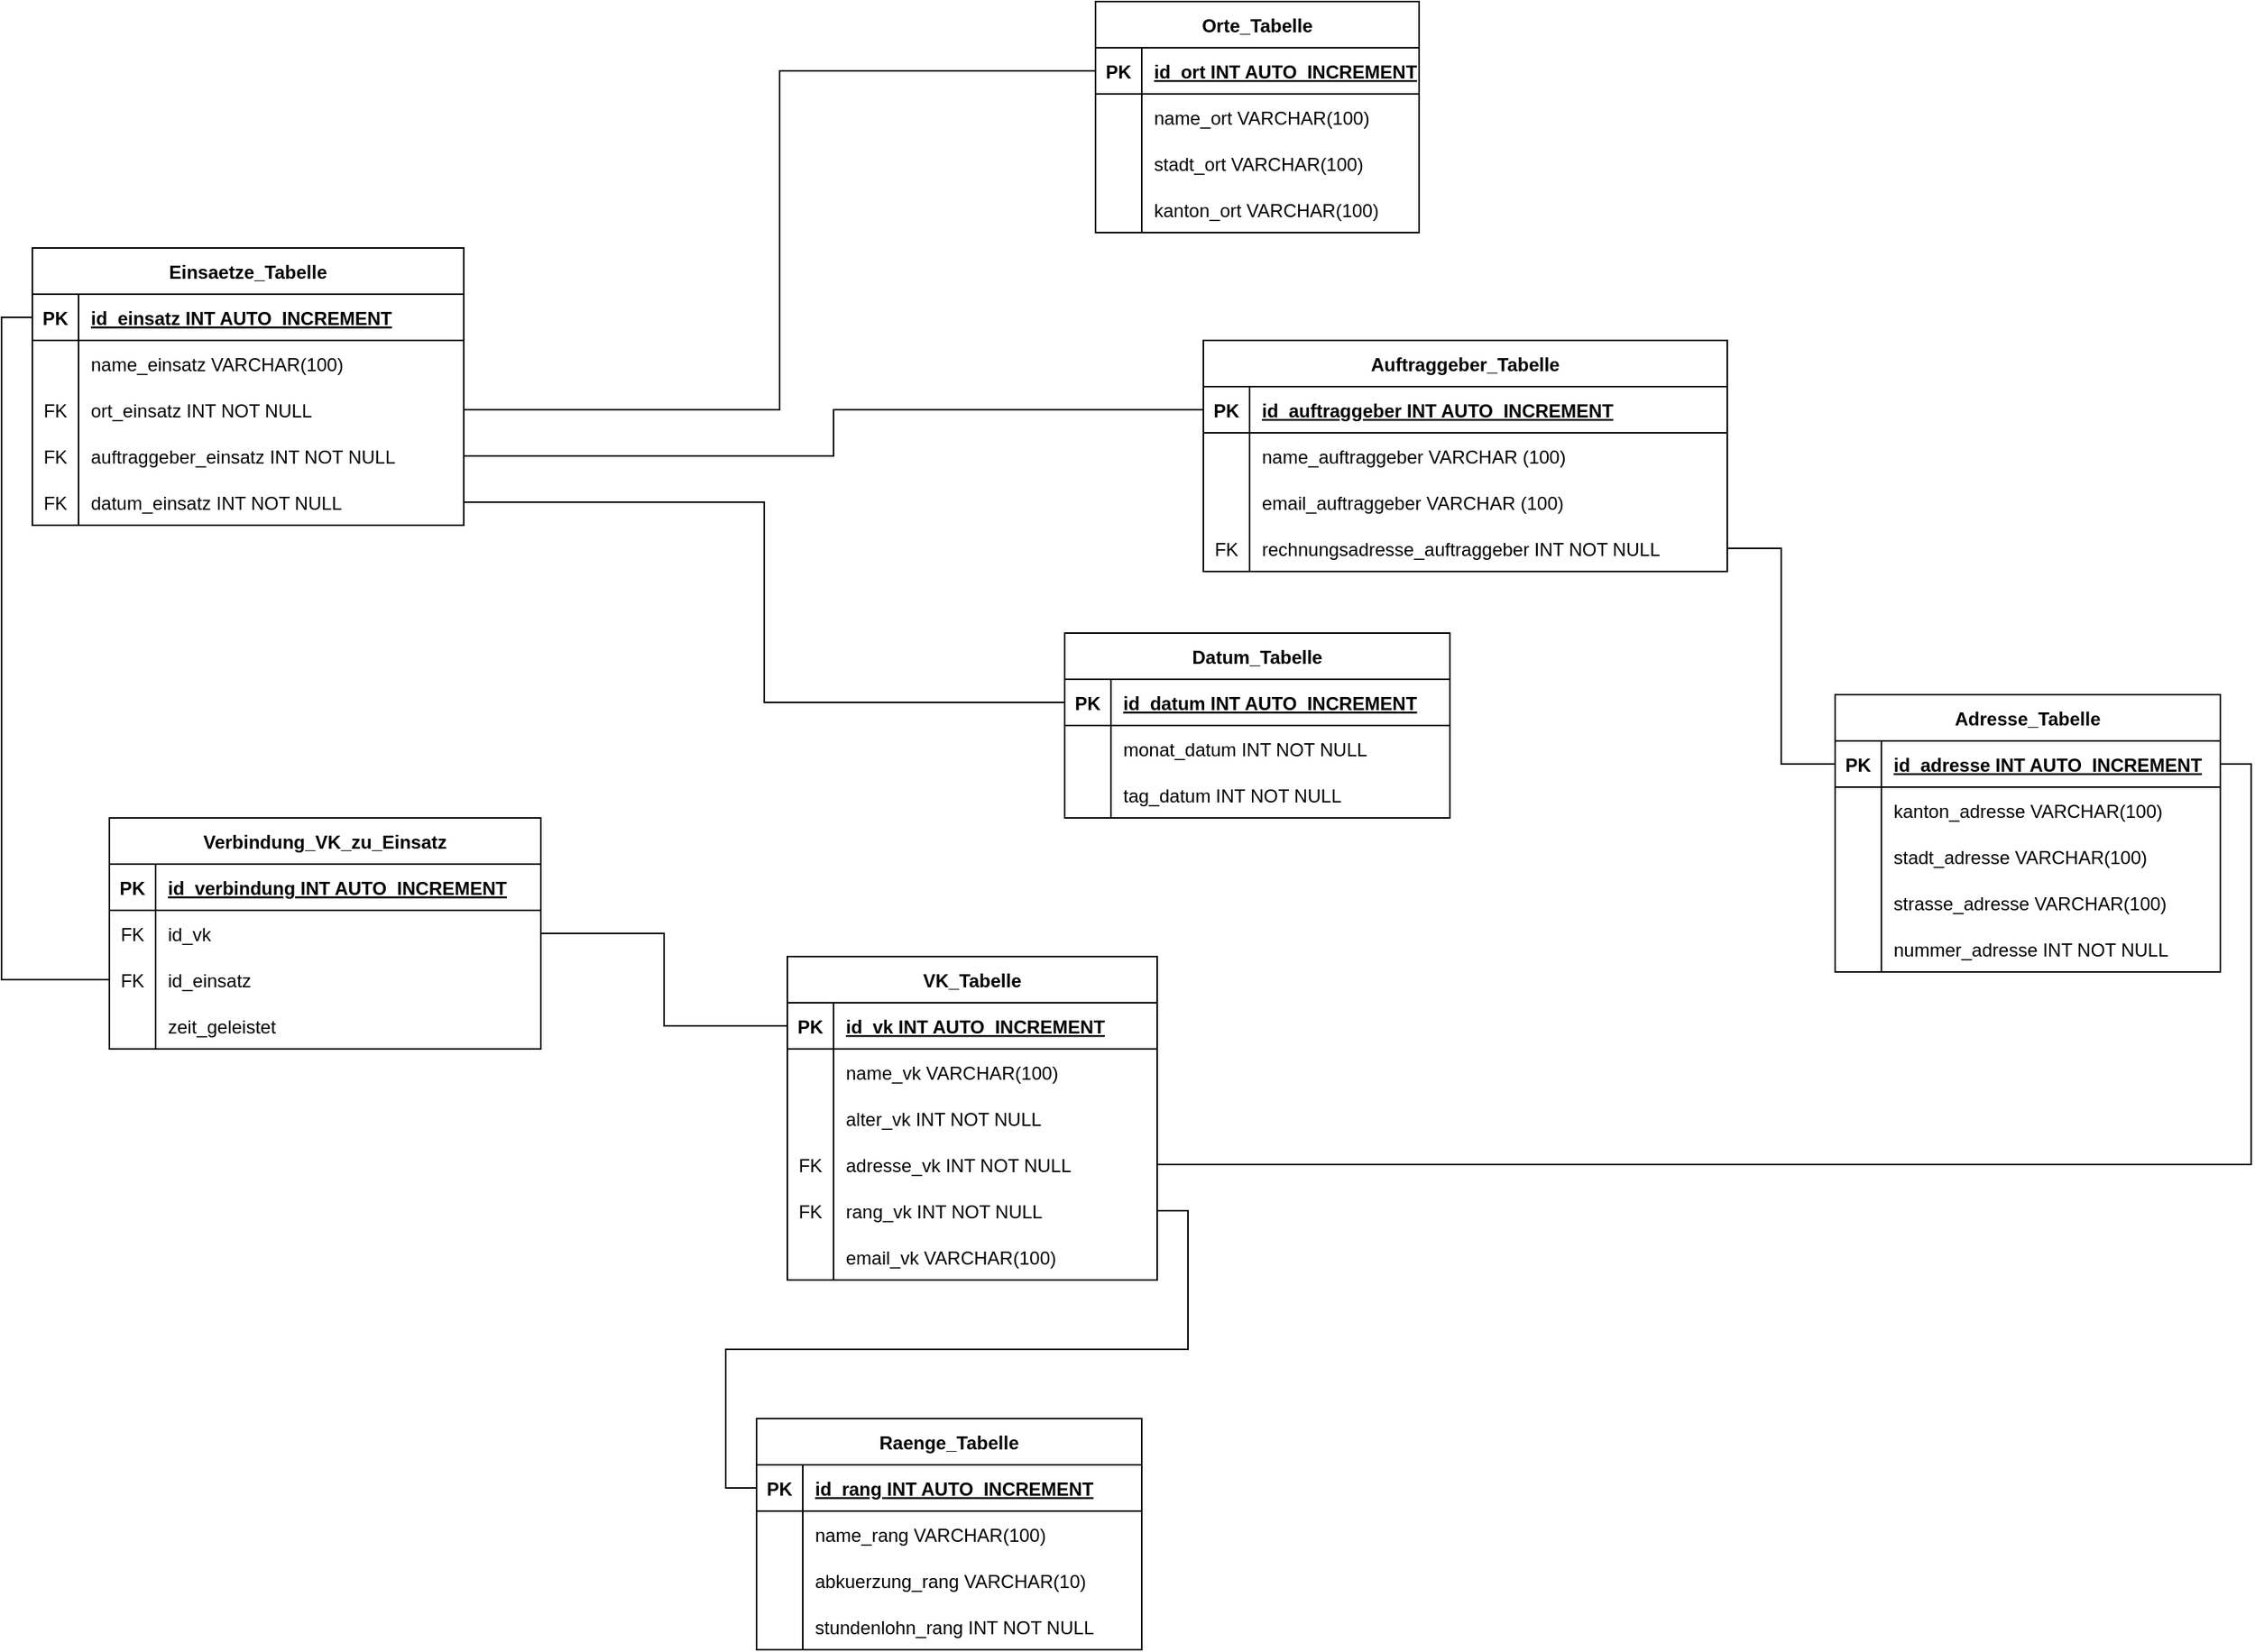 <mxfile version="20.6.0" type="device"><diagram id="R2lEEEUBdFMjLlhIrx00" name="Page-1"><mxGraphModel dx="2062" dy="1154" grid="1" gridSize="10" guides="1" tooltips="1" connect="1" arrows="1" fold="1" page="1" pageScale="1" pageWidth="4681" pageHeight="3300" math="0" shadow="0" extFonts="Permanent Marker^https://fonts.googleapis.com/css?family=Permanent+Marker"><root><mxCell id="0"/><mxCell id="1" parent="0"/><mxCell id="id23W13B1p6ugP3tSp5j-1" value="Einsaetze_Tabelle" style="shape=table;startSize=30;container=1;collapsible=1;childLayout=tableLayout;fixedRows=1;rowLines=0;fontStyle=1;align=center;resizeLast=1;" parent="1" vertex="1"><mxGeometry x="140" y="570" width="280" height="180" as="geometry"/></mxCell><mxCell id="id23W13B1p6ugP3tSp5j-2" value="" style="shape=tableRow;horizontal=0;startSize=0;swimlaneHead=0;swimlaneBody=0;fillColor=none;collapsible=0;dropTarget=0;points=[[0,0.5],[1,0.5]];portConstraint=eastwest;top=0;left=0;right=0;bottom=1;" parent="id23W13B1p6ugP3tSp5j-1" vertex="1"><mxGeometry y="30" width="280" height="30" as="geometry"/></mxCell><mxCell id="id23W13B1p6ugP3tSp5j-3" value="PK" style="shape=partialRectangle;connectable=0;fillColor=none;top=0;left=0;bottom=0;right=0;fontStyle=1;overflow=hidden;" parent="id23W13B1p6ugP3tSp5j-2" vertex="1"><mxGeometry width="30" height="30" as="geometry"><mxRectangle width="30" height="30" as="alternateBounds"/></mxGeometry></mxCell><mxCell id="id23W13B1p6ugP3tSp5j-4" value="id_einsatz INT AUTO_INCREMENT" style="shape=partialRectangle;connectable=0;fillColor=none;top=0;left=0;bottom=0;right=0;align=left;spacingLeft=6;fontStyle=5;overflow=hidden;" parent="id23W13B1p6ugP3tSp5j-2" vertex="1"><mxGeometry x="30" width="250" height="30" as="geometry"><mxRectangle width="250" height="30" as="alternateBounds"/></mxGeometry></mxCell><mxCell id="id23W13B1p6ugP3tSp5j-5" value="" style="shape=tableRow;horizontal=0;startSize=0;swimlaneHead=0;swimlaneBody=0;fillColor=none;collapsible=0;dropTarget=0;points=[[0,0.5],[1,0.5]];portConstraint=eastwest;top=0;left=0;right=0;bottom=0;" parent="id23W13B1p6ugP3tSp5j-1" vertex="1"><mxGeometry y="60" width="280" height="30" as="geometry"/></mxCell><mxCell id="id23W13B1p6ugP3tSp5j-6" value="" style="shape=partialRectangle;connectable=0;fillColor=none;top=0;left=0;bottom=0;right=0;editable=1;overflow=hidden;" parent="id23W13B1p6ugP3tSp5j-5" vertex="1"><mxGeometry width="30" height="30" as="geometry"><mxRectangle width="30" height="30" as="alternateBounds"/></mxGeometry></mxCell><mxCell id="id23W13B1p6ugP3tSp5j-7" value="name_einsatz VARCHAR(100)" style="shape=partialRectangle;connectable=0;fillColor=none;top=0;left=0;bottom=0;right=0;align=left;spacingLeft=6;overflow=hidden;" parent="id23W13B1p6ugP3tSp5j-5" vertex="1"><mxGeometry x="30" width="250" height="30" as="geometry"><mxRectangle width="250" height="30" as="alternateBounds"/></mxGeometry></mxCell><mxCell id="id23W13B1p6ugP3tSp5j-8" value="" style="shape=tableRow;horizontal=0;startSize=0;swimlaneHead=0;swimlaneBody=0;fillColor=none;collapsible=0;dropTarget=0;points=[[0,0.5],[1,0.5]];portConstraint=eastwest;top=0;left=0;right=0;bottom=0;" parent="id23W13B1p6ugP3tSp5j-1" vertex="1"><mxGeometry y="90" width="280" height="30" as="geometry"/></mxCell><mxCell id="id23W13B1p6ugP3tSp5j-9" value="FK" style="shape=partialRectangle;connectable=0;fillColor=none;top=0;left=0;bottom=0;right=0;editable=1;overflow=hidden;" parent="id23W13B1p6ugP3tSp5j-8" vertex="1"><mxGeometry width="30" height="30" as="geometry"><mxRectangle width="30" height="30" as="alternateBounds"/></mxGeometry></mxCell><mxCell id="id23W13B1p6ugP3tSp5j-10" value="ort_einsatz INT NOT NULL" style="shape=partialRectangle;connectable=0;fillColor=none;top=0;left=0;bottom=0;right=0;align=left;spacingLeft=6;overflow=hidden;" parent="id23W13B1p6ugP3tSp5j-8" vertex="1"><mxGeometry x="30" width="250" height="30" as="geometry"><mxRectangle width="250" height="30" as="alternateBounds"/></mxGeometry></mxCell><mxCell id="id23W13B1p6ugP3tSp5j-11" value="" style="shape=tableRow;horizontal=0;startSize=0;swimlaneHead=0;swimlaneBody=0;fillColor=none;collapsible=0;dropTarget=0;points=[[0,0.5],[1,0.5]];portConstraint=eastwest;top=0;left=0;right=0;bottom=0;" parent="id23W13B1p6ugP3tSp5j-1" vertex="1"><mxGeometry y="120" width="280" height="30" as="geometry"/></mxCell><mxCell id="id23W13B1p6ugP3tSp5j-12" value="FK" style="shape=partialRectangle;connectable=0;fillColor=none;top=0;left=0;bottom=0;right=0;editable=1;overflow=hidden;" parent="id23W13B1p6ugP3tSp5j-11" vertex="1"><mxGeometry width="30" height="30" as="geometry"><mxRectangle width="30" height="30" as="alternateBounds"/></mxGeometry></mxCell><mxCell id="id23W13B1p6ugP3tSp5j-13" value="auftraggeber_einsatz INT NOT NULL" style="shape=partialRectangle;connectable=0;fillColor=none;top=0;left=0;bottom=0;right=0;align=left;spacingLeft=6;overflow=hidden;" parent="id23W13B1p6ugP3tSp5j-11" vertex="1"><mxGeometry x="30" width="250" height="30" as="geometry"><mxRectangle width="250" height="30" as="alternateBounds"/></mxGeometry></mxCell><mxCell id="id23W13B1p6ugP3tSp5j-30" value="" style="shape=tableRow;horizontal=0;startSize=0;swimlaneHead=0;swimlaneBody=0;fillColor=none;collapsible=0;dropTarget=0;points=[[0,0.5],[1,0.5]];portConstraint=eastwest;top=0;left=0;right=0;bottom=0;" parent="id23W13B1p6ugP3tSp5j-1" vertex="1"><mxGeometry y="150" width="280" height="30" as="geometry"/></mxCell><mxCell id="id23W13B1p6ugP3tSp5j-31" value="FK" style="shape=partialRectangle;connectable=0;fillColor=none;top=0;left=0;bottom=0;right=0;editable=1;overflow=hidden;" parent="id23W13B1p6ugP3tSp5j-30" vertex="1"><mxGeometry width="30" height="30" as="geometry"><mxRectangle width="30" height="30" as="alternateBounds"/></mxGeometry></mxCell><mxCell id="id23W13B1p6ugP3tSp5j-32" value="datum_einsatz INT NOT NULL" style="shape=partialRectangle;connectable=0;fillColor=none;top=0;left=0;bottom=0;right=0;align=left;spacingLeft=6;overflow=hidden;" parent="id23W13B1p6ugP3tSp5j-30" vertex="1"><mxGeometry x="30" width="250" height="30" as="geometry"><mxRectangle width="250" height="30" as="alternateBounds"/></mxGeometry></mxCell><mxCell id="id23W13B1p6ugP3tSp5j-14" value="Orte_Tabelle" style="shape=table;startSize=30;container=1;collapsible=1;childLayout=tableLayout;fixedRows=1;rowLines=0;fontStyle=1;align=center;resizeLast=1;" parent="1" vertex="1"><mxGeometry x="830" y="410" width="210" height="150" as="geometry"/></mxCell><mxCell id="id23W13B1p6ugP3tSp5j-15" value="" style="shape=tableRow;horizontal=0;startSize=0;swimlaneHead=0;swimlaneBody=0;fillColor=none;collapsible=0;dropTarget=0;points=[[0,0.5],[1,0.5]];portConstraint=eastwest;top=0;left=0;right=0;bottom=1;" parent="id23W13B1p6ugP3tSp5j-14" vertex="1"><mxGeometry y="30" width="210" height="30" as="geometry"/></mxCell><mxCell id="id23W13B1p6ugP3tSp5j-16" value="PK" style="shape=partialRectangle;connectable=0;fillColor=none;top=0;left=0;bottom=0;right=0;fontStyle=1;overflow=hidden;" parent="id23W13B1p6ugP3tSp5j-15" vertex="1"><mxGeometry width="30" height="30" as="geometry"><mxRectangle width="30" height="30" as="alternateBounds"/></mxGeometry></mxCell><mxCell id="id23W13B1p6ugP3tSp5j-17" value="id_ort INT AUTO_INCREMENT" style="shape=partialRectangle;connectable=0;fillColor=none;top=0;left=0;bottom=0;right=0;align=left;spacingLeft=6;fontStyle=5;overflow=hidden;" parent="id23W13B1p6ugP3tSp5j-15" vertex="1"><mxGeometry x="30" width="180" height="30" as="geometry"><mxRectangle width="180" height="30" as="alternateBounds"/></mxGeometry></mxCell><mxCell id="id23W13B1p6ugP3tSp5j-18" value="" style="shape=tableRow;horizontal=0;startSize=0;swimlaneHead=0;swimlaneBody=0;fillColor=none;collapsible=0;dropTarget=0;points=[[0,0.5],[1,0.5]];portConstraint=eastwest;top=0;left=0;right=0;bottom=0;" parent="id23W13B1p6ugP3tSp5j-14" vertex="1"><mxGeometry y="60" width="210" height="30" as="geometry"/></mxCell><mxCell id="id23W13B1p6ugP3tSp5j-19" value="" style="shape=partialRectangle;connectable=0;fillColor=none;top=0;left=0;bottom=0;right=0;editable=1;overflow=hidden;" parent="id23W13B1p6ugP3tSp5j-18" vertex="1"><mxGeometry width="30" height="30" as="geometry"><mxRectangle width="30" height="30" as="alternateBounds"/></mxGeometry></mxCell><mxCell id="id23W13B1p6ugP3tSp5j-20" value="name_ort VARCHAR(100)" style="shape=partialRectangle;connectable=0;fillColor=none;top=0;left=0;bottom=0;right=0;align=left;spacingLeft=6;overflow=hidden;" parent="id23W13B1p6ugP3tSp5j-18" vertex="1"><mxGeometry x="30" width="180" height="30" as="geometry"><mxRectangle width="180" height="30" as="alternateBounds"/></mxGeometry></mxCell><mxCell id="id23W13B1p6ugP3tSp5j-21" value="" style="shape=tableRow;horizontal=0;startSize=0;swimlaneHead=0;swimlaneBody=0;fillColor=none;collapsible=0;dropTarget=0;points=[[0,0.5],[1,0.5]];portConstraint=eastwest;top=0;left=0;right=0;bottom=0;" parent="id23W13B1p6ugP3tSp5j-14" vertex="1"><mxGeometry y="90" width="210" height="30" as="geometry"/></mxCell><mxCell id="id23W13B1p6ugP3tSp5j-22" value="" style="shape=partialRectangle;connectable=0;fillColor=none;top=0;left=0;bottom=0;right=0;editable=1;overflow=hidden;" parent="id23W13B1p6ugP3tSp5j-21" vertex="1"><mxGeometry width="30" height="30" as="geometry"><mxRectangle width="30" height="30" as="alternateBounds"/></mxGeometry></mxCell><mxCell id="id23W13B1p6ugP3tSp5j-23" value="stadt_ort VARCHAR(100)" style="shape=partialRectangle;connectable=0;fillColor=none;top=0;left=0;bottom=0;right=0;align=left;spacingLeft=6;overflow=hidden;" parent="id23W13B1p6ugP3tSp5j-21" vertex="1"><mxGeometry x="30" width="180" height="30" as="geometry"><mxRectangle width="180" height="30" as="alternateBounds"/></mxGeometry></mxCell><mxCell id="id23W13B1p6ugP3tSp5j-24" value="" style="shape=tableRow;horizontal=0;startSize=0;swimlaneHead=0;swimlaneBody=0;fillColor=none;collapsible=0;dropTarget=0;points=[[0,0.5],[1,0.5]];portConstraint=eastwest;top=0;left=0;right=0;bottom=0;" parent="id23W13B1p6ugP3tSp5j-14" vertex="1"><mxGeometry y="120" width="210" height="30" as="geometry"/></mxCell><mxCell id="id23W13B1p6ugP3tSp5j-25" value="" style="shape=partialRectangle;connectable=0;fillColor=none;top=0;left=0;bottom=0;right=0;editable=1;overflow=hidden;" parent="id23W13B1p6ugP3tSp5j-24" vertex="1"><mxGeometry width="30" height="30" as="geometry"><mxRectangle width="30" height="30" as="alternateBounds"/></mxGeometry></mxCell><mxCell id="id23W13B1p6ugP3tSp5j-26" value="kanton_ort VARCHAR(100)" style="shape=partialRectangle;connectable=0;fillColor=none;top=0;left=0;bottom=0;right=0;align=left;spacingLeft=6;overflow=hidden;" parent="id23W13B1p6ugP3tSp5j-24" vertex="1"><mxGeometry x="30" width="180" height="30" as="geometry"><mxRectangle width="180" height="30" as="alternateBounds"/></mxGeometry></mxCell><mxCell id="id23W13B1p6ugP3tSp5j-33" value="Auftraggeber_Tabelle" style="shape=table;startSize=30;container=1;collapsible=1;childLayout=tableLayout;fixedRows=1;rowLines=0;fontStyle=1;align=center;resizeLast=1;" parent="1" vertex="1"><mxGeometry x="900" y="630" width="340" height="150" as="geometry"/></mxCell><mxCell id="id23W13B1p6ugP3tSp5j-34" value="" style="shape=tableRow;horizontal=0;startSize=0;swimlaneHead=0;swimlaneBody=0;fillColor=none;collapsible=0;dropTarget=0;points=[[0,0.5],[1,0.5]];portConstraint=eastwest;top=0;left=0;right=0;bottom=1;" parent="id23W13B1p6ugP3tSp5j-33" vertex="1"><mxGeometry y="30" width="340" height="30" as="geometry"/></mxCell><mxCell id="id23W13B1p6ugP3tSp5j-35" value="PK" style="shape=partialRectangle;connectable=0;fillColor=none;top=0;left=0;bottom=0;right=0;fontStyle=1;overflow=hidden;" parent="id23W13B1p6ugP3tSp5j-34" vertex="1"><mxGeometry width="30" height="30" as="geometry"><mxRectangle width="30" height="30" as="alternateBounds"/></mxGeometry></mxCell><mxCell id="id23W13B1p6ugP3tSp5j-36" value="id_auftraggeber INT AUTO_INCREMENT" style="shape=partialRectangle;connectable=0;fillColor=none;top=0;left=0;bottom=0;right=0;align=left;spacingLeft=6;fontStyle=5;overflow=hidden;" parent="id23W13B1p6ugP3tSp5j-34" vertex="1"><mxGeometry x="30" width="310" height="30" as="geometry"><mxRectangle width="310" height="30" as="alternateBounds"/></mxGeometry></mxCell><mxCell id="id23W13B1p6ugP3tSp5j-37" value="" style="shape=tableRow;horizontal=0;startSize=0;swimlaneHead=0;swimlaneBody=0;fillColor=none;collapsible=0;dropTarget=0;points=[[0,0.5],[1,0.5]];portConstraint=eastwest;top=0;left=0;right=0;bottom=0;" parent="id23W13B1p6ugP3tSp5j-33" vertex="1"><mxGeometry y="60" width="340" height="30" as="geometry"/></mxCell><mxCell id="id23W13B1p6ugP3tSp5j-38" value="" style="shape=partialRectangle;connectable=0;fillColor=none;top=0;left=0;bottom=0;right=0;editable=1;overflow=hidden;" parent="id23W13B1p6ugP3tSp5j-37" vertex="1"><mxGeometry width="30" height="30" as="geometry"><mxRectangle width="30" height="30" as="alternateBounds"/></mxGeometry></mxCell><mxCell id="id23W13B1p6ugP3tSp5j-39" value="name_auftraggeber VARCHAR (100)" style="shape=partialRectangle;connectable=0;fillColor=none;top=0;left=0;bottom=0;right=0;align=left;spacingLeft=6;overflow=hidden;" parent="id23W13B1p6ugP3tSp5j-37" vertex="1"><mxGeometry x="30" width="310" height="30" as="geometry"><mxRectangle width="310" height="30" as="alternateBounds"/></mxGeometry></mxCell><mxCell id="id23W13B1p6ugP3tSp5j-40" value="" style="shape=tableRow;horizontal=0;startSize=0;swimlaneHead=0;swimlaneBody=0;fillColor=none;collapsible=0;dropTarget=0;points=[[0,0.5],[1,0.5]];portConstraint=eastwest;top=0;left=0;right=0;bottom=0;" parent="id23W13B1p6ugP3tSp5j-33" vertex="1"><mxGeometry y="90" width="340" height="30" as="geometry"/></mxCell><mxCell id="id23W13B1p6ugP3tSp5j-41" value="" style="shape=partialRectangle;connectable=0;fillColor=none;top=0;left=0;bottom=0;right=0;editable=1;overflow=hidden;" parent="id23W13B1p6ugP3tSp5j-40" vertex="1"><mxGeometry width="30" height="30" as="geometry"><mxRectangle width="30" height="30" as="alternateBounds"/></mxGeometry></mxCell><mxCell id="id23W13B1p6ugP3tSp5j-42" value="email_auftraggeber VARCHAR (100)" style="shape=partialRectangle;connectable=0;fillColor=none;top=0;left=0;bottom=0;right=0;align=left;spacingLeft=6;overflow=hidden;" parent="id23W13B1p6ugP3tSp5j-40" vertex="1"><mxGeometry x="30" width="310" height="30" as="geometry"><mxRectangle width="310" height="30" as="alternateBounds"/></mxGeometry></mxCell><mxCell id="id23W13B1p6ugP3tSp5j-43" value="" style="shape=tableRow;horizontal=0;startSize=0;swimlaneHead=0;swimlaneBody=0;fillColor=none;collapsible=0;dropTarget=0;points=[[0,0.5],[1,0.5]];portConstraint=eastwest;top=0;left=0;right=0;bottom=0;" parent="id23W13B1p6ugP3tSp5j-33" vertex="1"><mxGeometry y="120" width="340" height="30" as="geometry"/></mxCell><mxCell id="id23W13B1p6ugP3tSp5j-44" value="FK" style="shape=partialRectangle;connectable=0;fillColor=none;top=0;left=0;bottom=0;right=0;editable=1;overflow=hidden;" parent="id23W13B1p6ugP3tSp5j-43" vertex="1"><mxGeometry width="30" height="30" as="geometry"><mxRectangle width="30" height="30" as="alternateBounds"/></mxGeometry></mxCell><mxCell id="id23W13B1p6ugP3tSp5j-45" value="rechnungsadresse_auftraggeber INT NOT NULL" style="shape=partialRectangle;connectable=0;fillColor=none;top=0;left=0;bottom=0;right=0;align=left;spacingLeft=6;overflow=hidden;" parent="id23W13B1p6ugP3tSp5j-43" vertex="1"><mxGeometry x="30" width="310" height="30" as="geometry"><mxRectangle width="310" height="30" as="alternateBounds"/></mxGeometry></mxCell><mxCell id="id23W13B1p6ugP3tSp5j-46" style="edgeStyle=orthogonalEdgeStyle;rounded=0;orthogonalLoop=1;jettySize=auto;html=1;exitX=1;exitY=0.5;exitDx=0;exitDy=0;entryX=0;entryY=0.5;entryDx=0;entryDy=0;endArrow=none;endFill=0;" parent="1" source="id23W13B1p6ugP3tSp5j-8" target="id23W13B1p6ugP3tSp5j-15" edge="1"><mxGeometry relative="1" as="geometry"/></mxCell><mxCell id="id23W13B1p6ugP3tSp5j-47" style="edgeStyle=orthogonalEdgeStyle;rounded=0;orthogonalLoop=1;jettySize=auto;html=1;exitX=1;exitY=0.5;exitDx=0;exitDy=0;entryX=0;entryY=0.5;entryDx=0;entryDy=0;endArrow=none;endFill=0;" parent="1" source="id23W13B1p6ugP3tSp5j-11" target="id23W13B1p6ugP3tSp5j-34" edge="1"><mxGeometry relative="1" as="geometry"/></mxCell><mxCell id="id23W13B1p6ugP3tSp5j-48" value="Adresse_Tabelle" style="shape=table;startSize=30;container=1;collapsible=1;childLayout=tableLayout;fixedRows=1;rowLines=0;fontStyle=1;align=center;resizeLast=1;" parent="1" vertex="1"><mxGeometry x="1310" y="860" width="250" height="180" as="geometry"/></mxCell><mxCell id="id23W13B1p6ugP3tSp5j-49" value="" style="shape=tableRow;horizontal=0;startSize=0;swimlaneHead=0;swimlaneBody=0;fillColor=none;collapsible=0;dropTarget=0;points=[[0,0.5],[1,0.5]];portConstraint=eastwest;top=0;left=0;right=0;bottom=1;" parent="id23W13B1p6ugP3tSp5j-48" vertex="1"><mxGeometry y="30" width="250" height="30" as="geometry"/></mxCell><mxCell id="id23W13B1p6ugP3tSp5j-50" value="PK" style="shape=partialRectangle;connectable=0;fillColor=none;top=0;left=0;bottom=0;right=0;fontStyle=1;overflow=hidden;" parent="id23W13B1p6ugP3tSp5j-49" vertex="1"><mxGeometry width="30" height="30" as="geometry"><mxRectangle width="30" height="30" as="alternateBounds"/></mxGeometry></mxCell><mxCell id="id23W13B1p6ugP3tSp5j-51" value="id_adresse INT AUTO_INCREMENT" style="shape=partialRectangle;connectable=0;fillColor=none;top=0;left=0;bottom=0;right=0;align=left;spacingLeft=6;fontStyle=5;overflow=hidden;" parent="id23W13B1p6ugP3tSp5j-49" vertex="1"><mxGeometry x="30" width="220" height="30" as="geometry"><mxRectangle width="220" height="30" as="alternateBounds"/></mxGeometry></mxCell><mxCell id="id23W13B1p6ugP3tSp5j-52" value="" style="shape=tableRow;horizontal=0;startSize=0;swimlaneHead=0;swimlaneBody=0;fillColor=none;collapsible=0;dropTarget=0;points=[[0,0.5],[1,0.5]];portConstraint=eastwest;top=0;left=0;right=0;bottom=0;" parent="id23W13B1p6ugP3tSp5j-48" vertex="1"><mxGeometry y="60" width="250" height="30" as="geometry"/></mxCell><mxCell id="id23W13B1p6ugP3tSp5j-53" value="" style="shape=partialRectangle;connectable=0;fillColor=none;top=0;left=0;bottom=0;right=0;editable=1;overflow=hidden;" parent="id23W13B1p6ugP3tSp5j-52" vertex="1"><mxGeometry width="30" height="30" as="geometry"><mxRectangle width="30" height="30" as="alternateBounds"/></mxGeometry></mxCell><mxCell id="id23W13B1p6ugP3tSp5j-54" value="kanton_adresse VARCHAR(100)" style="shape=partialRectangle;connectable=0;fillColor=none;top=0;left=0;bottom=0;right=0;align=left;spacingLeft=6;overflow=hidden;" parent="id23W13B1p6ugP3tSp5j-52" vertex="1"><mxGeometry x="30" width="220" height="30" as="geometry"><mxRectangle width="220" height="30" as="alternateBounds"/></mxGeometry></mxCell><mxCell id="id23W13B1p6ugP3tSp5j-55" value="" style="shape=tableRow;horizontal=0;startSize=0;swimlaneHead=0;swimlaneBody=0;fillColor=none;collapsible=0;dropTarget=0;points=[[0,0.5],[1,0.5]];portConstraint=eastwest;top=0;left=0;right=0;bottom=0;" parent="id23W13B1p6ugP3tSp5j-48" vertex="1"><mxGeometry y="90" width="250" height="30" as="geometry"/></mxCell><mxCell id="id23W13B1p6ugP3tSp5j-56" value="" style="shape=partialRectangle;connectable=0;fillColor=none;top=0;left=0;bottom=0;right=0;editable=1;overflow=hidden;" parent="id23W13B1p6ugP3tSp5j-55" vertex="1"><mxGeometry width="30" height="30" as="geometry"><mxRectangle width="30" height="30" as="alternateBounds"/></mxGeometry></mxCell><mxCell id="id23W13B1p6ugP3tSp5j-57" value="stadt_adresse VARCHAR(100)" style="shape=partialRectangle;connectable=0;fillColor=none;top=0;left=0;bottom=0;right=0;align=left;spacingLeft=6;overflow=hidden;" parent="id23W13B1p6ugP3tSp5j-55" vertex="1"><mxGeometry x="30" width="220" height="30" as="geometry"><mxRectangle width="220" height="30" as="alternateBounds"/></mxGeometry></mxCell><mxCell id="id23W13B1p6ugP3tSp5j-58" value="" style="shape=tableRow;horizontal=0;startSize=0;swimlaneHead=0;swimlaneBody=0;fillColor=none;collapsible=0;dropTarget=0;points=[[0,0.5],[1,0.5]];portConstraint=eastwest;top=0;left=0;right=0;bottom=0;" parent="id23W13B1p6ugP3tSp5j-48" vertex="1"><mxGeometry y="120" width="250" height="30" as="geometry"/></mxCell><mxCell id="id23W13B1p6ugP3tSp5j-59" value="" style="shape=partialRectangle;connectable=0;fillColor=none;top=0;left=0;bottom=0;right=0;editable=1;overflow=hidden;" parent="id23W13B1p6ugP3tSp5j-58" vertex="1"><mxGeometry width="30" height="30" as="geometry"><mxRectangle width="30" height="30" as="alternateBounds"/></mxGeometry></mxCell><mxCell id="id23W13B1p6ugP3tSp5j-60" value="strasse_adresse VARCHAR(100)" style="shape=partialRectangle;connectable=0;fillColor=none;top=0;left=0;bottom=0;right=0;align=left;spacingLeft=6;overflow=hidden;" parent="id23W13B1p6ugP3tSp5j-58" vertex="1"><mxGeometry x="30" width="220" height="30" as="geometry"><mxRectangle width="220" height="30" as="alternateBounds"/></mxGeometry></mxCell><mxCell id="id23W13B1p6ugP3tSp5j-64" value="" style="shape=tableRow;horizontal=0;startSize=0;swimlaneHead=0;swimlaneBody=0;fillColor=none;collapsible=0;dropTarget=0;points=[[0,0.5],[1,0.5]];portConstraint=eastwest;top=0;left=0;right=0;bottom=0;" parent="id23W13B1p6ugP3tSp5j-48" vertex="1"><mxGeometry y="150" width="250" height="30" as="geometry"/></mxCell><mxCell id="id23W13B1p6ugP3tSp5j-65" value="" style="shape=partialRectangle;connectable=0;fillColor=none;top=0;left=0;bottom=0;right=0;editable=1;overflow=hidden;" parent="id23W13B1p6ugP3tSp5j-64" vertex="1"><mxGeometry width="30" height="30" as="geometry"><mxRectangle width="30" height="30" as="alternateBounds"/></mxGeometry></mxCell><mxCell id="id23W13B1p6ugP3tSp5j-66" value="nummer_adresse INT NOT NULL" style="shape=partialRectangle;connectable=0;fillColor=none;top=0;left=0;bottom=0;right=0;align=left;spacingLeft=6;overflow=hidden;" parent="id23W13B1p6ugP3tSp5j-64" vertex="1"><mxGeometry x="30" width="220" height="30" as="geometry"><mxRectangle width="220" height="30" as="alternateBounds"/></mxGeometry></mxCell><mxCell id="id23W13B1p6ugP3tSp5j-67" style="edgeStyle=orthogonalEdgeStyle;rounded=0;orthogonalLoop=1;jettySize=auto;html=1;exitX=1;exitY=0.5;exitDx=0;exitDy=0;entryX=0;entryY=0.5;entryDx=0;entryDy=0;endArrow=none;endFill=0;" parent="1" source="id23W13B1p6ugP3tSp5j-43" target="id23W13B1p6ugP3tSp5j-49" edge="1"><mxGeometry relative="1" as="geometry"/></mxCell><mxCell id="id23W13B1p6ugP3tSp5j-81" value="Datum_Tabelle" style="shape=table;startSize=30;container=1;collapsible=1;childLayout=tableLayout;fixedRows=1;rowLines=0;fontStyle=1;align=center;resizeLast=1;" parent="1" vertex="1"><mxGeometry x="810" y="820" width="250" height="120" as="geometry"/></mxCell><mxCell id="id23W13B1p6ugP3tSp5j-82" value="" style="shape=tableRow;horizontal=0;startSize=0;swimlaneHead=0;swimlaneBody=0;fillColor=none;collapsible=0;dropTarget=0;points=[[0,0.5],[1,0.5]];portConstraint=eastwest;top=0;left=0;right=0;bottom=1;" parent="id23W13B1p6ugP3tSp5j-81" vertex="1"><mxGeometry y="30" width="250" height="30" as="geometry"/></mxCell><mxCell id="id23W13B1p6ugP3tSp5j-83" value="PK" style="shape=partialRectangle;connectable=0;fillColor=none;top=0;left=0;bottom=0;right=0;fontStyle=1;overflow=hidden;" parent="id23W13B1p6ugP3tSp5j-82" vertex="1"><mxGeometry width="30" height="30" as="geometry"><mxRectangle width="30" height="30" as="alternateBounds"/></mxGeometry></mxCell><mxCell id="id23W13B1p6ugP3tSp5j-84" value="id_datum INT AUTO_INCREMENT" style="shape=partialRectangle;connectable=0;fillColor=none;top=0;left=0;bottom=0;right=0;align=left;spacingLeft=6;fontStyle=5;overflow=hidden;" parent="id23W13B1p6ugP3tSp5j-82" vertex="1"><mxGeometry x="30" width="220" height="30" as="geometry"><mxRectangle width="220" height="30" as="alternateBounds"/></mxGeometry></mxCell><mxCell id="id23W13B1p6ugP3tSp5j-85" value="" style="shape=tableRow;horizontal=0;startSize=0;swimlaneHead=0;swimlaneBody=0;fillColor=none;collapsible=0;dropTarget=0;points=[[0,0.5],[1,0.5]];portConstraint=eastwest;top=0;left=0;right=0;bottom=0;" parent="id23W13B1p6ugP3tSp5j-81" vertex="1"><mxGeometry y="60" width="250" height="30" as="geometry"/></mxCell><mxCell id="id23W13B1p6ugP3tSp5j-86" value="" style="shape=partialRectangle;connectable=0;fillColor=none;top=0;left=0;bottom=0;right=0;editable=1;overflow=hidden;" parent="id23W13B1p6ugP3tSp5j-85" vertex="1"><mxGeometry width="30" height="30" as="geometry"><mxRectangle width="30" height="30" as="alternateBounds"/></mxGeometry></mxCell><mxCell id="id23W13B1p6ugP3tSp5j-87" value="monat_datum INT NOT NULL" style="shape=partialRectangle;connectable=0;fillColor=none;top=0;left=0;bottom=0;right=0;align=left;spacingLeft=6;overflow=hidden;" parent="id23W13B1p6ugP3tSp5j-85" vertex="1"><mxGeometry x="30" width="220" height="30" as="geometry"><mxRectangle width="220" height="30" as="alternateBounds"/></mxGeometry></mxCell><mxCell id="id23W13B1p6ugP3tSp5j-88" value="" style="shape=tableRow;horizontal=0;startSize=0;swimlaneHead=0;swimlaneBody=0;fillColor=none;collapsible=0;dropTarget=0;points=[[0,0.5],[1,0.5]];portConstraint=eastwest;top=0;left=0;right=0;bottom=0;" parent="id23W13B1p6ugP3tSp5j-81" vertex="1"><mxGeometry y="90" width="250" height="30" as="geometry"/></mxCell><mxCell id="id23W13B1p6ugP3tSp5j-89" value="" style="shape=partialRectangle;connectable=0;fillColor=none;top=0;left=0;bottom=0;right=0;editable=1;overflow=hidden;" parent="id23W13B1p6ugP3tSp5j-88" vertex="1"><mxGeometry width="30" height="30" as="geometry"><mxRectangle width="30" height="30" as="alternateBounds"/></mxGeometry></mxCell><mxCell id="id23W13B1p6ugP3tSp5j-90" value="tag_datum INT NOT NULL" style="shape=partialRectangle;connectable=0;fillColor=none;top=0;left=0;bottom=0;right=0;align=left;spacingLeft=6;overflow=hidden;" parent="id23W13B1p6ugP3tSp5j-88" vertex="1"><mxGeometry x="30" width="220" height="30" as="geometry"><mxRectangle width="220" height="30" as="alternateBounds"/></mxGeometry></mxCell><mxCell id="id23W13B1p6ugP3tSp5j-95" style="edgeStyle=orthogonalEdgeStyle;rounded=0;orthogonalLoop=1;jettySize=auto;html=1;exitX=1;exitY=0.5;exitDx=0;exitDy=0;entryX=0;entryY=0.5;entryDx=0;entryDy=0;endArrow=none;endFill=0;" parent="1" source="id23W13B1p6ugP3tSp5j-30" target="id23W13B1p6ugP3tSp5j-82" edge="1"><mxGeometry relative="1" as="geometry"/></mxCell><mxCell id="id23W13B1p6ugP3tSp5j-109" value="VK_Tabelle" style="shape=table;startSize=30;container=1;collapsible=1;childLayout=tableLayout;fixedRows=1;rowLines=0;fontStyle=1;align=center;resizeLast=1;" parent="1" vertex="1"><mxGeometry x="630" y="1030" width="240" height="210" as="geometry"/></mxCell><mxCell id="id23W13B1p6ugP3tSp5j-110" value="" style="shape=tableRow;horizontal=0;startSize=0;swimlaneHead=0;swimlaneBody=0;fillColor=none;collapsible=0;dropTarget=0;points=[[0,0.5],[1,0.5]];portConstraint=eastwest;top=0;left=0;right=0;bottom=1;" parent="id23W13B1p6ugP3tSp5j-109" vertex="1"><mxGeometry y="30" width="240" height="30" as="geometry"/></mxCell><mxCell id="id23W13B1p6ugP3tSp5j-111" value="PK" style="shape=partialRectangle;connectable=0;fillColor=none;top=0;left=0;bottom=0;right=0;fontStyle=1;overflow=hidden;" parent="id23W13B1p6ugP3tSp5j-110" vertex="1"><mxGeometry width="30" height="30" as="geometry"><mxRectangle width="30" height="30" as="alternateBounds"/></mxGeometry></mxCell><mxCell id="id23W13B1p6ugP3tSp5j-112" value="id_vk INT AUTO_INCREMENT" style="shape=partialRectangle;connectable=0;fillColor=none;top=0;left=0;bottom=0;right=0;align=left;spacingLeft=6;fontStyle=5;overflow=hidden;" parent="id23W13B1p6ugP3tSp5j-110" vertex="1"><mxGeometry x="30" width="210" height="30" as="geometry"><mxRectangle width="210" height="30" as="alternateBounds"/></mxGeometry></mxCell><mxCell id="id23W13B1p6ugP3tSp5j-113" value="" style="shape=tableRow;horizontal=0;startSize=0;swimlaneHead=0;swimlaneBody=0;fillColor=none;collapsible=0;dropTarget=0;points=[[0,0.5],[1,0.5]];portConstraint=eastwest;top=0;left=0;right=0;bottom=0;" parent="id23W13B1p6ugP3tSp5j-109" vertex="1"><mxGeometry y="60" width="240" height="30" as="geometry"/></mxCell><mxCell id="id23W13B1p6ugP3tSp5j-114" value="" style="shape=partialRectangle;connectable=0;fillColor=none;top=0;left=0;bottom=0;right=0;editable=1;overflow=hidden;" parent="id23W13B1p6ugP3tSp5j-113" vertex="1"><mxGeometry width="30" height="30" as="geometry"><mxRectangle width="30" height="30" as="alternateBounds"/></mxGeometry></mxCell><mxCell id="id23W13B1p6ugP3tSp5j-115" value="name_vk VARCHAR(100)" style="shape=partialRectangle;connectable=0;fillColor=none;top=0;left=0;bottom=0;right=0;align=left;spacingLeft=6;overflow=hidden;" parent="id23W13B1p6ugP3tSp5j-113" vertex="1"><mxGeometry x="30" width="210" height="30" as="geometry"><mxRectangle width="210" height="30" as="alternateBounds"/></mxGeometry></mxCell><mxCell id="id23W13B1p6ugP3tSp5j-116" value="" style="shape=tableRow;horizontal=0;startSize=0;swimlaneHead=0;swimlaneBody=0;fillColor=none;collapsible=0;dropTarget=0;points=[[0,0.5],[1,0.5]];portConstraint=eastwest;top=0;left=0;right=0;bottom=0;" parent="id23W13B1p6ugP3tSp5j-109" vertex="1"><mxGeometry y="90" width="240" height="30" as="geometry"/></mxCell><mxCell id="id23W13B1p6ugP3tSp5j-117" value="" style="shape=partialRectangle;connectable=0;fillColor=none;top=0;left=0;bottom=0;right=0;editable=1;overflow=hidden;" parent="id23W13B1p6ugP3tSp5j-116" vertex="1"><mxGeometry width="30" height="30" as="geometry"><mxRectangle width="30" height="30" as="alternateBounds"/></mxGeometry></mxCell><mxCell id="id23W13B1p6ugP3tSp5j-118" value="alter_vk INT NOT NULL" style="shape=partialRectangle;connectable=0;fillColor=none;top=0;left=0;bottom=0;right=0;align=left;spacingLeft=6;overflow=hidden;" parent="id23W13B1p6ugP3tSp5j-116" vertex="1"><mxGeometry x="30" width="210" height="30" as="geometry"><mxRectangle width="210" height="30" as="alternateBounds"/></mxGeometry></mxCell><mxCell id="id23W13B1p6ugP3tSp5j-119" value="" style="shape=tableRow;horizontal=0;startSize=0;swimlaneHead=0;swimlaneBody=0;fillColor=none;collapsible=0;dropTarget=0;points=[[0,0.5],[1,0.5]];portConstraint=eastwest;top=0;left=0;right=0;bottom=0;" parent="id23W13B1p6ugP3tSp5j-109" vertex="1"><mxGeometry y="120" width="240" height="30" as="geometry"/></mxCell><mxCell id="id23W13B1p6ugP3tSp5j-120" value="FK" style="shape=partialRectangle;connectable=0;fillColor=none;top=0;left=0;bottom=0;right=0;editable=1;overflow=hidden;" parent="id23W13B1p6ugP3tSp5j-119" vertex="1"><mxGeometry width="30" height="30" as="geometry"><mxRectangle width="30" height="30" as="alternateBounds"/></mxGeometry></mxCell><mxCell id="id23W13B1p6ugP3tSp5j-121" value="adresse_vk INT NOT NULL" style="shape=partialRectangle;connectable=0;fillColor=none;top=0;left=0;bottom=0;right=0;align=left;spacingLeft=6;overflow=hidden;" parent="id23W13B1p6ugP3tSp5j-119" vertex="1"><mxGeometry x="30" width="210" height="30" as="geometry"><mxRectangle width="210" height="30" as="alternateBounds"/></mxGeometry></mxCell><mxCell id="id23W13B1p6ugP3tSp5j-124" value="" style="shape=tableRow;horizontal=0;startSize=0;swimlaneHead=0;swimlaneBody=0;fillColor=none;collapsible=0;dropTarget=0;points=[[0,0.5],[1,0.5]];portConstraint=eastwest;top=0;left=0;right=0;bottom=0;" parent="id23W13B1p6ugP3tSp5j-109" vertex="1"><mxGeometry y="150" width="240" height="30" as="geometry"/></mxCell><mxCell id="id23W13B1p6ugP3tSp5j-125" value="FK" style="shape=partialRectangle;connectable=0;fillColor=none;top=0;left=0;bottom=0;right=0;editable=1;overflow=hidden;" parent="id23W13B1p6ugP3tSp5j-124" vertex="1"><mxGeometry width="30" height="30" as="geometry"><mxRectangle width="30" height="30" as="alternateBounds"/></mxGeometry></mxCell><mxCell id="id23W13B1p6ugP3tSp5j-126" value="rang_vk INT NOT NULL" style="shape=partialRectangle;connectable=0;fillColor=none;top=0;left=0;bottom=0;right=0;align=left;spacingLeft=6;overflow=hidden;" parent="id23W13B1p6ugP3tSp5j-124" vertex="1"><mxGeometry x="30" width="210" height="30" as="geometry"><mxRectangle width="210" height="30" as="alternateBounds"/></mxGeometry></mxCell><mxCell id="AAdlGR2Y4iQeJZJA3p5X-1" value="" style="shape=tableRow;horizontal=0;startSize=0;swimlaneHead=0;swimlaneBody=0;fillColor=none;collapsible=0;dropTarget=0;points=[[0,0.5],[1,0.5]];portConstraint=eastwest;top=0;left=0;right=0;bottom=0;" vertex="1" parent="id23W13B1p6ugP3tSp5j-109"><mxGeometry y="180" width="240" height="30" as="geometry"/></mxCell><mxCell id="AAdlGR2Y4iQeJZJA3p5X-2" value="" style="shape=partialRectangle;connectable=0;fillColor=none;top=0;left=0;bottom=0;right=0;editable=1;overflow=hidden;" vertex="1" parent="AAdlGR2Y4iQeJZJA3p5X-1"><mxGeometry width="30" height="30" as="geometry"><mxRectangle width="30" height="30" as="alternateBounds"/></mxGeometry></mxCell><mxCell id="AAdlGR2Y4iQeJZJA3p5X-3" value="email_vk VARCHAR(100)" style="shape=partialRectangle;connectable=0;fillColor=none;top=0;left=0;bottom=0;right=0;align=left;spacingLeft=6;overflow=hidden;" vertex="1" parent="AAdlGR2Y4iQeJZJA3p5X-1"><mxGeometry x="30" width="210" height="30" as="geometry"><mxRectangle width="210" height="30" as="alternateBounds"/></mxGeometry></mxCell><mxCell id="id23W13B1p6ugP3tSp5j-123" style="edgeStyle=orthogonalEdgeStyle;rounded=0;orthogonalLoop=1;jettySize=auto;html=1;exitX=1;exitY=0.5;exitDx=0;exitDy=0;entryX=1;entryY=0.5;entryDx=0;entryDy=0;endArrow=none;endFill=0;" parent="1" source="id23W13B1p6ugP3tSp5j-119" target="id23W13B1p6ugP3tSp5j-49" edge="1"><mxGeometry relative="1" as="geometry"/></mxCell><mxCell id="id23W13B1p6ugP3tSp5j-127" value="Raenge_Tabelle" style="shape=table;startSize=30;container=1;collapsible=1;childLayout=tableLayout;fixedRows=1;rowLines=0;fontStyle=1;align=center;resizeLast=1;" parent="1" vertex="1"><mxGeometry x="610" y="1330" width="250" height="150" as="geometry"/></mxCell><mxCell id="id23W13B1p6ugP3tSp5j-128" value="" style="shape=tableRow;horizontal=0;startSize=0;swimlaneHead=0;swimlaneBody=0;fillColor=none;collapsible=0;dropTarget=0;points=[[0,0.5],[1,0.5]];portConstraint=eastwest;top=0;left=0;right=0;bottom=1;" parent="id23W13B1p6ugP3tSp5j-127" vertex="1"><mxGeometry y="30" width="250" height="30" as="geometry"/></mxCell><mxCell id="id23W13B1p6ugP3tSp5j-129" value="PK" style="shape=partialRectangle;connectable=0;fillColor=none;top=0;left=0;bottom=0;right=0;fontStyle=1;overflow=hidden;" parent="id23W13B1p6ugP3tSp5j-128" vertex="1"><mxGeometry width="30" height="30" as="geometry"><mxRectangle width="30" height="30" as="alternateBounds"/></mxGeometry></mxCell><mxCell id="id23W13B1p6ugP3tSp5j-130" value="id_rang INT AUTO_INCREMENT" style="shape=partialRectangle;connectable=0;fillColor=none;top=0;left=0;bottom=0;right=0;align=left;spacingLeft=6;fontStyle=5;overflow=hidden;" parent="id23W13B1p6ugP3tSp5j-128" vertex="1"><mxGeometry x="30" width="220" height="30" as="geometry"><mxRectangle width="220" height="30" as="alternateBounds"/></mxGeometry></mxCell><mxCell id="id23W13B1p6ugP3tSp5j-131" value="" style="shape=tableRow;horizontal=0;startSize=0;swimlaneHead=0;swimlaneBody=0;fillColor=none;collapsible=0;dropTarget=0;points=[[0,0.5],[1,0.5]];portConstraint=eastwest;top=0;left=0;right=0;bottom=0;" parent="id23W13B1p6ugP3tSp5j-127" vertex="1"><mxGeometry y="60" width="250" height="30" as="geometry"/></mxCell><mxCell id="id23W13B1p6ugP3tSp5j-132" value="" style="shape=partialRectangle;connectable=0;fillColor=none;top=0;left=0;bottom=0;right=0;editable=1;overflow=hidden;" parent="id23W13B1p6ugP3tSp5j-131" vertex="1"><mxGeometry width="30" height="30" as="geometry"><mxRectangle width="30" height="30" as="alternateBounds"/></mxGeometry></mxCell><mxCell id="id23W13B1p6ugP3tSp5j-133" value="name_rang VARCHAR(100)" style="shape=partialRectangle;connectable=0;fillColor=none;top=0;left=0;bottom=0;right=0;align=left;spacingLeft=6;overflow=hidden;" parent="id23W13B1p6ugP3tSp5j-131" vertex="1"><mxGeometry x="30" width="220" height="30" as="geometry"><mxRectangle width="220" height="30" as="alternateBounds"/></mxGeometry></mxCell><mxCell id="id23W13B1p6ugP3tSp5j-134" value="" style="shape=tableRow;horizontal=0;startSize=0;swimlaneHead=0;swimlaneBody=0;fillColor=none;collapsible=0;dropTarget=0;points=[[0,0.5],[1,0.5]];portConstraint=eastwest;top=0;left=0;right=0;bottom=0;" parent="id23W13B1p6ugP3tSp5j-127" vertex="1"><mxGeometry y="90" width="250" height="30" as="geometry"/></mxCell><mxCell id="id23W13B1p6ugP3tSp5j-135" value="" style="shape=partialRectangle;connectable=0;fillColor=none;top=0;left=0;bottom=0;right=0;editable=1;overflow=hidden;" parent="id23W13B1p6ugP3tSp5j-134" vertex="1"><mxGeometry width="30" height="30" as="geometry"><mxRectangle width="30" height="30" as="alternateBounds"/></mxGeometry></mxCell><mxCell id="id23W13B1p6ugP3tSp5j-136" value="abkuerzung_rang VARCHAR(10)" style="shape=partialRectangle;connectable=0;fillColor=none;top=0;left=0;bottom=0;right=0;align=left;spacingLeft=6;overflow=hidden;" parent="id23W13B1p6ugP3tSp5j-134" vertex="1"><mxGeometry x="30" width="220" height="30" as="geometry"><mxRectangle width="220" height="30" as="alternateBounds"/></mxGeometry></mxCell><mxCell id="id23W13B1p6ugP3tSp5j-137" value="" style="shape=tableRow;horizontal=0;startSize=0;swimlaneHead=0;swimlaneBody=0;fillColor=none;collapsible=0;dropTarget=0;points=[[0,0.5],[1,0.5]];portConstraint=eastwest;top=0;left=0;right=0;bottom=0;" parent="id23W13B1p6ugP3tSp5j-127" vertex="1"><mxGeometry y="120" width="250" height="30" as="geometry"/></mxCell><mxCell id="id23W13B1p6ugP3tSp5j-138" value="" style="shape=partialRectangle;connectable=0;fillColor=none;top=0;left=0;bottom=0;right=0;editable=1;overflow=hidden;" parent="id23W13B1p6ugP3tSp5j-137" vertex="1"><mxGeometry width="30" height="30" as="geometry"><mxRectangle width="30" height="30" as="alternateBounds"/></mxGeometry></mxCell><mxCell id="id23W13B1p6ugP3tSp5j-139" value="stundenlohn_rang INT NOT NULL" style="shape=partialRectangle;connectable=0;fillColor=none;top=0;left=0;bottom=0;right=0;align=left;spacingLeft=6;overflow=hidden;" parent="id23W13B1p6ugP3tSp5j-137" vertex="1"><mxGeometry x="30" width="220" height="30" as="geometry"><mxRectangle width="220" height="30" as="alternateBounds"/></mxGeometry></mxCell><mxCell id="id23W13B1p6ugP3tSp5j-140" style="edgeStyle=orthogonalEdgeStyle;rounded=0;orthogonalLoop=1;jettySize=auto;html=1;exitX=1;exitY=0.5;exitDx=0;exitDy=0;entryX=0;entryY=0.5;entryDx=0;entryDy=0;endArrow=none;endFill=0;" parent="1" source="id23W13B1p6ugP3tSp5j-124" target="id23W13B1p6ugP3tSp5j-128" edge="1"><mxGeometry relative="1" as="geometry"/></mxCell><mxCell id="id23W13B1p6ugP3tSp5j-141" value="Verbindung_VK_zu_Einsatz" style="shape=table;startSize=30;container=1;collapsible=1;childLayout=tableLayout;fixedRows=1;rowLines=0;fontStyle=1;align=center;resizeLast=1;" parent="1" vertex="1"><mxGeometry x="190" y="940" width="280" height="150" as="geometry"/></mxCell><mxCell id="id23W13B1p6ugP3tSp5j-142" value="" style="shape=tableRow;horizontal=0;startSize=0;swimlaneHead=0;swimlaneBody=0;fillColor=none;collapsible=0;dropTarget=0;points=[[0,0.5],[1,0.5]];portConstraint=eastwest;top=0;left=0;right=0;bottom=1;" parent="id23W13B1p6ugP3tSp5j-141" vertex="1"><mxGeometry y="30" width="280" height="30" as="geometry"/></mxCell><mxCell id="id23W13B1p6ugP3tSp5j-143" value="PK" style="shape=partialRectangle;connectable=0;fillColor=none;top=0;left=0;bottom=0;right=0;fontStyle=1;overflow=hidden;" parent="id23W13B1p6ugP3tSp5j-142" vertex="1"><mxGeometry width="30" height="30" as="geometry"><mxRectangle width="30" height="30" as="alternateBounds"/></mxGeometry></mxCell><mxCell id="id23W13B1p6ugP3tSp5j-144" value="id_verbindung INT AUTO_INCREMENT" style="shape=partialRectangle;connectable=0;fillColor=none;top=0;left=0;bottom=0;right=0;align=left;spacingLeft=6;fontStyle=5;overflow=hidden;" parent="id23W13B1p6ugP3tSp5j-142" vertex="1"><mxGeometry x="30" width="250" height="30" as="geometry"><mxRectangle width="250" height="30" as="alternateBounds"/></mxGeometry></mxCell><mxCell id="id23W13B1p6ugP3tSp5j-145" value="" style="shape=tableRow;horizontal=0;startSize=0;swimlaneHead=0;swimlaneBody=0;fillColor=none;collapsible=0;dropTarget=0;points=[[0,0.5],[1,0.5]];portConstraint=eastwest;top=0;left=0;right=0;bottom=0;" parent="id23W13B1p6ugP3tSp5j-141" vertex="1"><mxGeometry y="60" width="280" height="30" as="geometry"/></mxCell><mxCell id="id23W13B1p6ugP3tSp5j-146" value="FK" style="shape=partialRectangle;connectable=0;fillColor=none;top=0;left=0;bottom=0;right=0;editable=1;overflow=hidden;" parent="id23W13B1p6ugP3tSp5j-145" vertex="1"><mxGeometry width="30" height="30" as="geometry"><mxRectangle width="30" height="30" as="alternateBounds"/></mxGeometry></mxCell><mxCell id="id23W13B1p6ugP3tSp5j-147" value="id_vk" style="shape=partialRectangle;connectable=0;fillColor=none;top=0;left=0;bottom=0;right=0;align=left;spacingLeft=6;overflow=hidden;" parent="id23W13B1p6ugP3tSp5j-145" vertex="1"><mxGeometry x="30" width="250" height="30" as="geometry"><mxRectangle width="250" height="30" as="alternateBounds"/></mxGeometry></mxCell><mxCell id="id23W13B1p6ugP3tSp5j-148" value="" style="shape=tableRow;horizontal=0;startSize=0;swimlaneHead=0;swimlaneBody=0;fillColor=none;collapsible=0;dropTarget=0;points=[[0,0.5],[1,0.5]];portConstraint=eastwest;top=0;left=0;right=0;bottom=0;" parent="id23W13B1p6ugP3tSp5j-141" vertex="1"><mxGeometry y="90" width="280" height="30" as="geometry"/></mxCell><mxCell id="id23W13B1p6ugP3tSp5j-149" value="FK" style="shape=partialRectangle;connectable=0;fillColor=none;top=0;left=0;bottom=0;right=0;editable=1;overflow=hidden;" parent="id23W13B1p6ugP3tSp5j-148" vertex="1"><mxGeometry width="30" height="30" as="geometry"><mxRectangle width="30" height="30" as="alternateBounds"/></mxGeometry></mxCell><mxCell id="id23W13B1p6ugP3tSp5j-150" value="id_einsatz" style="shape=partialRectangle;connectable=0;fillColor=none;top=0;left=0;bottom=0;right=0;align=left;spacingLeft=6;overflow=hidden;" parent="id23W13B1p6ugP3tSp5j-148" vertex="1"><mxGeometry x="30" width="250" height="30" as="geometry"><mxRectangle width="250" height="30" as="alternateBounds"/></mxGeometry></mxCell><mxCell id="id23W13B1p6ugP3tSp5j-151" value="" style="shape=tableRow;horizontal=0;startSize=0;swimlaneHead=0;swimlaneBody=0;fillColor=none;collapsible=0;dropTarget=0;points=[[0,0.5],[1,0.5]];portConstraint=eastwest;top=0;left=0;right=0;bottom=0;" parent="id23W13B1p6ugP3tSp5j-141" vertex="1"><mxGeometry y="120" width="280" height="30" as="geometry"/></mxCell><mxCell id="id23W13B1p6ugP3tSp5j-152" value="" style="shape=partialRectangle;connectable=0;fillColor=none;top=0;left=0;bottom=0;right=0;editable=1;overflow=hidden;" parent="id23W13B1p6ugP3tSp5j-151" vertex="1"><mxGeometry width="30" height="30" as="geometry"><mxRectangle width="30" height="30" as="alternateBounds"/></mxGeometry></mxCell><mxCell id="id23W13B1p6ugP3tSp5j-153" value="zeit_geleistet" style="shape=partialRectangle;connectable=0;fillColor=none;top=0;left=0;bottom=0;right=0;align=left;spacingLeft=6;overflow=hidden;" parent="id23W13B1p6ugP3tSp5j-151" vertex="1"><mxGeometry x="30" width="250" height="30" as="geometry"><mxRectangle width="250" height="30" as="alternateBounds"/></mxGeometry></mxCell><mxCell id="AAdlGR2Y4iQeJZJA3p5X-4" style="edgeStyle=orthogonalEdgeStyle;rounded=0;orthogonalLoop=1;jettySize=auto;html=1;exitX=1;exitY=0.5;exitDx=0;exitDy=0;entryX=0;entryY=0.5;entryDx=0;entryDy=0;endArrow=none;endFill=0;" edge="1" parent="1" source="id23W13B1p6ugP3tSp5j-145" target="id23W13B1p6ugP3tSp5j-110"><mxGeometry relative="1" as="geometry"/></mxCell><mxCell id="AAdlGR2Y4iQeJZJA3p5X-5" style="edgeStyle=orthogonalEdgeStyle;rounded=0;orthogonalLoop=1;jettySize=auto;html=1;exitX=0;exitY=0.5;exitDx=0;exitDy=0;entryX=0;entryY=0.5;entryDx=0;entryDy=0;endArrow=none;endFill=0;" edge="1" parent="1" source="id23W13B1p6ugP3tSp5j-148" target="id23W13B1p6ugP3tSp5j-2"><mxGeometry relative="1" as="geometry"/></mxCell></root></mxGraphModel></diagram></mxfile>